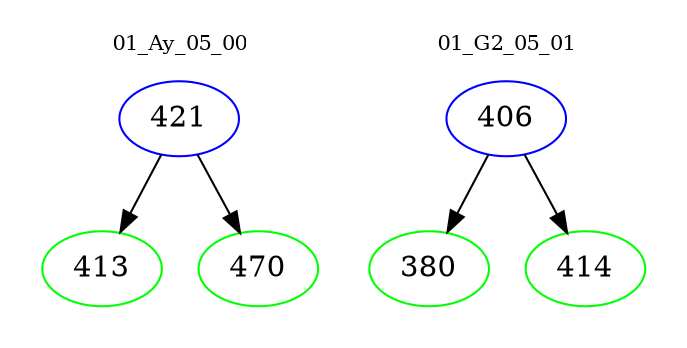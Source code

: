 digraph{
subgraph cluster_0 {
color = white
label = "01_Ay_05_00";
fontsize=10;
T0_421 [label="421", color="blue"]
T0_421 -> T0_413 [color="black"]
T0_413 [label="413", color="green"]
T0_421 -> T0_470 [color="black"]
T0_470 [label="470", color="green"]
}
subgraph cluster_1 {
color = white
label = "01_G2_05_01";
fontsize=10;
T1_406 [label="406", color="blue"]
T1_406 -> T1_380 [color="black"]
T1_380 [label="380", color="green"]
T1_406 -> T1_414 [color="black"]
T1_414 [label="414", color="green"]
}
}
